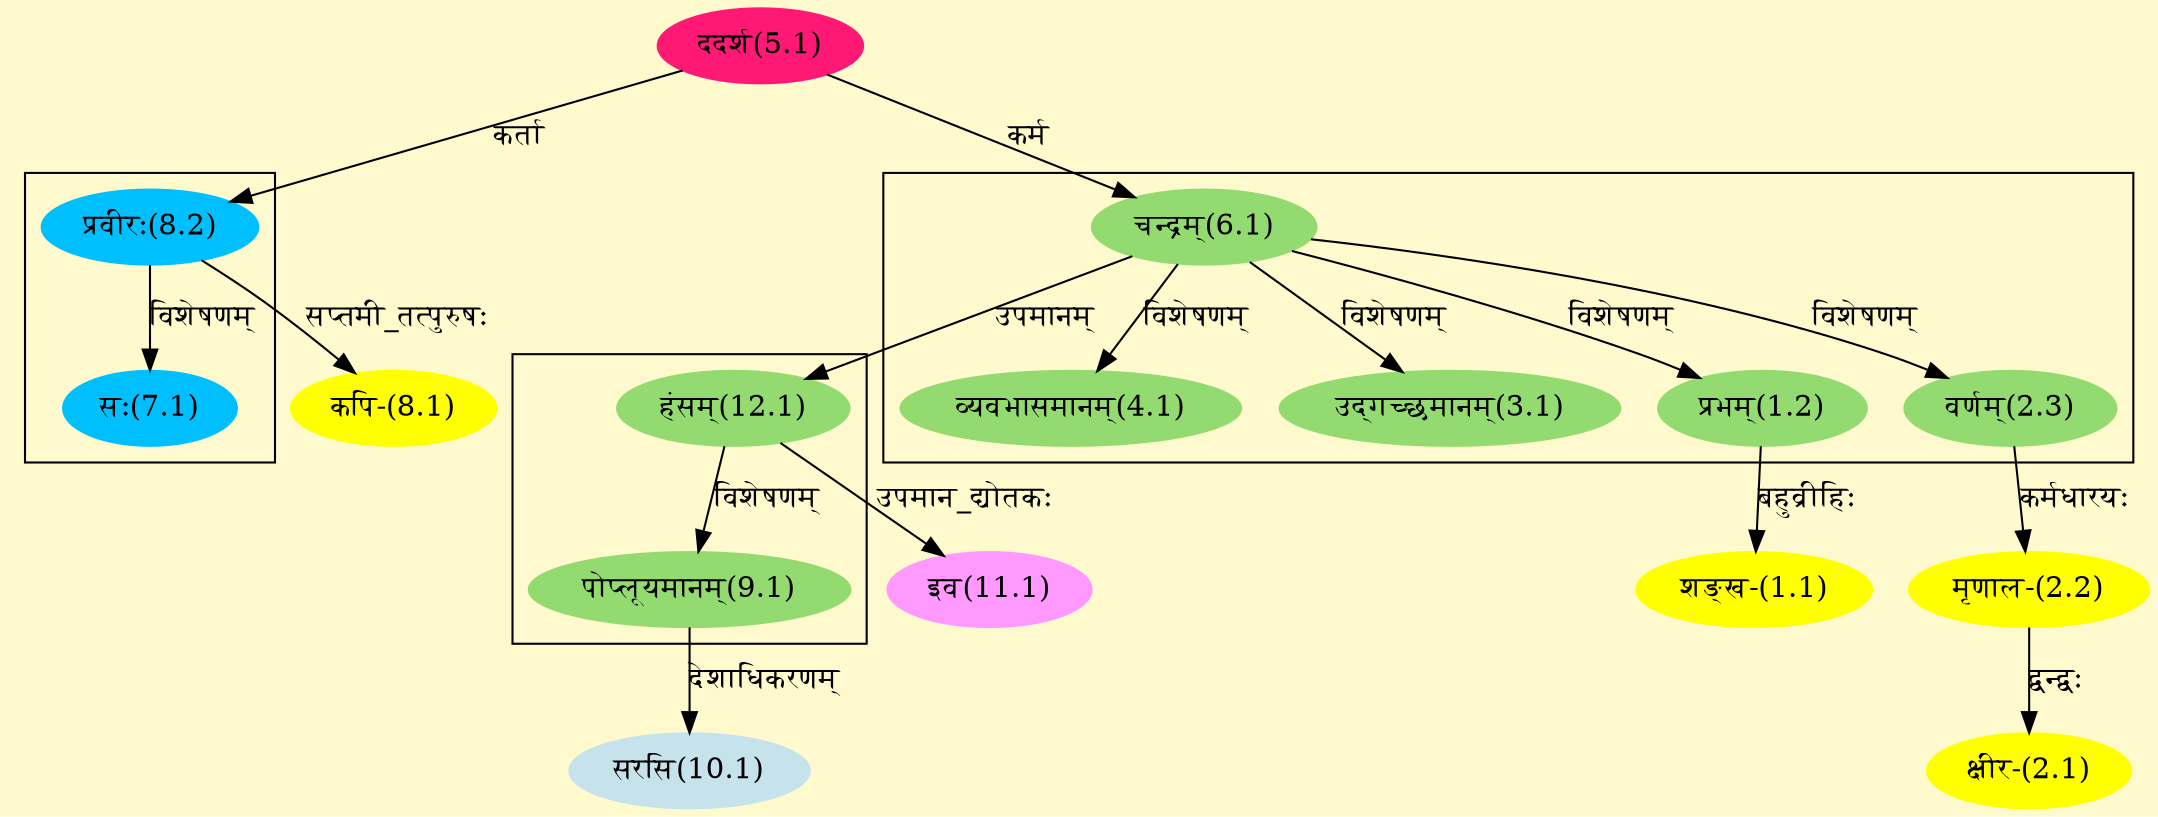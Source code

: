 digraph G{
rankdir=BT;
 compound=true;
 bgcolor="lemonchiffon1";

subgraph cluster_1{
Node1_2 [style=filled, color="#93DB70" label = "प्रभम्(1.2)"]
Node6_1 [style=filled, color="#93DB70" label = "चन्द्रम्(6.1)"]
Node2_3 [style=filled, color="#93DB70" label = "वर्णम्(2.3)"]
Node3_1 [style=filled, color="#93DB70" label = "उद्गच्छमानम्(3.1)"]
Node4_1 [style=filled, color="#93DB70" label = "व्यवभासमानम्(4.1)"]

}

subgraph cluster_2{
Node7_1 [style=filled, color="#00BFFF" label = "सः(7.1)"]
Node8_2 [style=filled, color="#00BFFF" label = "प्रवीरः(8.2)"]

}

subgraph cluster_3{
Node9_1 [style=filled, color="#93DB70" label = "पोप्लूयमानम्(9.1)"]
Node12_1 [style=filled, color="#93DB70" label = "हंसम्(12.1)"]

}
Node1_1 [style=filled, color="#FFFF00" label = "शङ्ख-(1.1)"]
Node1_2 [style=filled, color="#93DB70" label = "प्रभम्(1.2)"]
Node2_1 [style=filled, color="#FFFF00" label = "क्षीर-(2.1)"]
Node2_2 [style=filled, color="#FFFF00" label = "मृणाल-(2.2)"]
Node2_3 [style=filled, color="#93DB70" label = "वर्णम्(2.3)"]
Node5_1 [style=filled, color="#FF1975" label = "ददर्श(5.1)"]
Node [style=filled, color="" label = "()"]
Node6_1 [style=filled, color="#93DB70" label = "चन्द्रम्(6.1)"]
Node8_1 [style=filled, color="#FFFF00" label = "कपि-(8.1)"]
Node8_2 [style=filled, color="#00BFFF" label = "प्रवीरः(8.2)"]
Node10_1 [style=filled, color="#C6E2EB" label = "सरसि(10.1)"]
Node9_1 [style=filled, color="#93DB70" label = "पोप्लूयमानम्(9.1)"]
Node11_1 [style=filled, color="#FF99FF" label = "इव(11.1)"]
Node12_1 [style=filled, color="#93DB70" label = "हंसम्(12.1)"]
/* Start of Relations section */

Node1_1 -> Node1_2 [  label="बहुव्रीहिः"  dir="back" ]
Node1_2 -> Node6_1 [  label="विशेषणम्"  dir="back" ]
Node2_1 -> Node2_2 [  label="द्वन्द्वः"  dir="back" ]
Node2_2 -> Node2_3 [  label="कर्मधारयः"  dir="back" ]
Node2_3 -> Node6_1 [  label="विशेषणम्"  dir="back" ]
Node3_1 -> Node6_1 [  label="विशेषणम्"  dir="back" ]
Node4_1 -> Node6_1 [  label="विशेषणम्"  dir="back" ]
Node6_1 -> Node5_1 [  label="कर्म"  dir="back" ]
Node7_1 -> Node8_2 [  label="विशेषणम्"  dir="back" ]
Node8_1 -> Node8_2 [  label="सप्तमी_तत्पुरुषः"  dir="back" ]
Node8_2 -> Node5_1 [  label="कर्ता"  dir="back" ]
Node9_1 -> Node12_1 [  label="विशेषणम्"  dir="back" ]
Node10_1 -> Node9_1 [  label="देशाधिकरणम्"  dir="back" ]
Node11_1 -> Node12_1 [  label="उपमान_द्योतकः"  dir="back" ]
Node12_1 -> Node6_1 [  label="उपमानम्"  dir="back" ]
}
